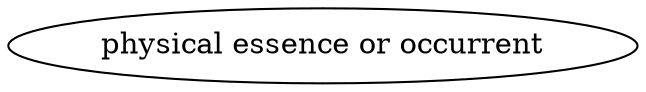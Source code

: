 digraph {
	graph [bb="0,0,301.57,36"];
	node [label="\N"];
	"physical essence or occurrent"	 [height=0.5,
		label="physical essence or occurrent",
		pos="150.79,18",
		width=4.1885];
}
